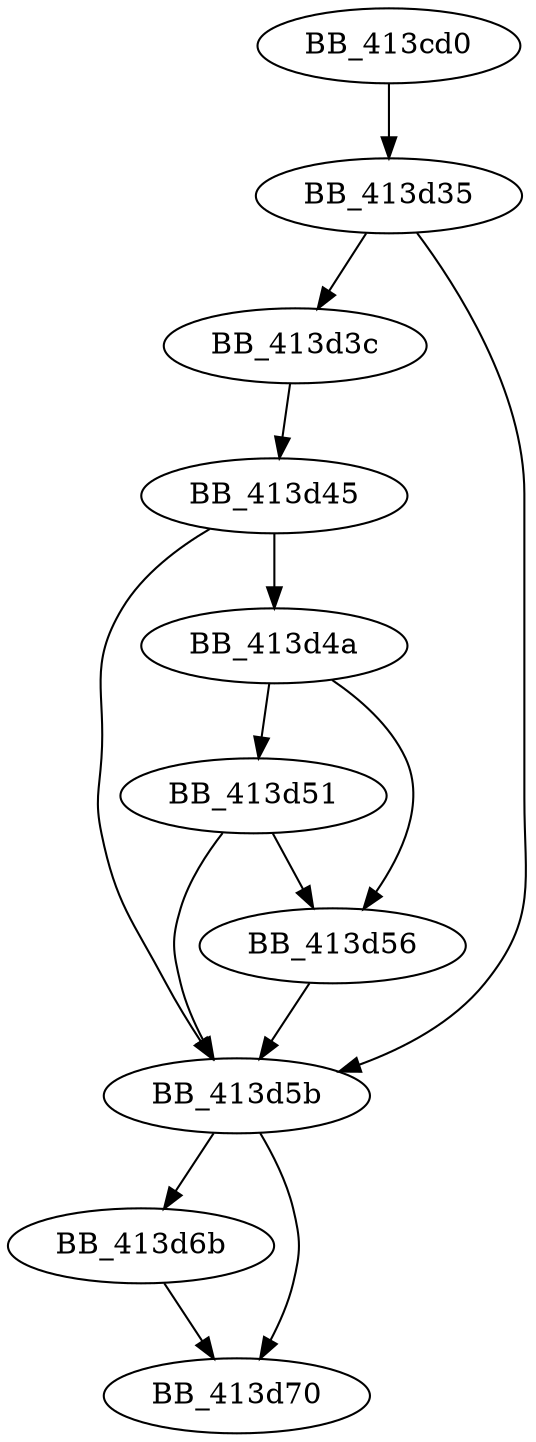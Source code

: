 DiGraph sub_413CD0{
BB_413cd0->BB_413d35
BB_413d35->BB_413d3c
BB_413d35->BB_413d5b
BB_413d3c->BB_413d45
BB_413d45->BB_413d4a
BB_413d45->BB_413d5b
BB_413d4a->BB_413d51
BB_413d4a->BB_413d56
BB_413d51->BB_413d56
BB_413d51->BB_413d5b
BB_413d56->BB_413d5b
BB_413d5b->BB_413d6b
BB_413d5b->BB_413d70
BB_413d6b->BB_413d70
}

